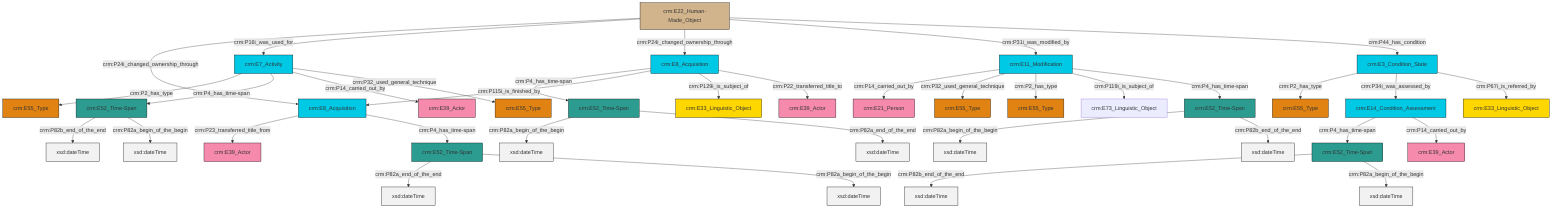 graph TD
classDef Literal fill:#f2f2f2,stroke:#000000;
classDef CRM_Entity fill:#FFFFFF,stroke:#000000;
classDef Temporal_Entity fill:#00C9E6, stroke:#000000;
classDef Type fill:#E18312, stroke:#000000;
classDef Time-Span fill:#2C9C91, stroke:#000000;
classDef Appellation fill:#FFEB7F, stroke:#000000;
classDef Place fill:#008836, stroke:#000000;
classDef Persistent_Item fill:#B266B2, stroke:#000000;
classDef Conceptual_Object fill:#FFD700, stroke:#000000;
classDef Physical_Thing fill:#D2B48C, stroke:#000000;
classDef Actor fill:#f58aad, stroke:#000000;
classDef PC_Classes fill:#4ce600, stroke:#000000;
classDef Multi fill:#cccccc,stroke:#000000;

0["crm:E7_Activity"]:::Temporal_Entity -->|crm:P2_has_type| 1["crm:E55_Type"]:::Type
2["crm:E22_Human-Made_Object"]:::Physical_Thing -->|crm:P24i_changed_ownership_through| 3["crm:E8_Acquisition"]:::Temporal_Entity
4["crm:E8_Acquisition"]:::Temporal_Entity -->|crm:P4_has_time-span| 5["crm:E52_Time-Span"]:::Time-Span
0["crm:E7_Activity"]:::Temporal_Entity -->|crm:P4_has_time-span| 6["crm:E52_Time-Span"]:::Time-Span
4["crm:E8_Acquisition"]:::Temporal_Entity -->|crm:P115i_is_finished_by| 3["crm:E8_Acquisition"]:::Temporal_Entity
2["crm:E22_Human-Made_Object"]:::Physical_Thing -->|crm:P16i_was_used_for| 0["crm:E7_Activity"]:::Temporal_Entity
13["crm:E11_Modification"]:::Temporal_Entity -->|crm:P14_carried_out_by| 14["crm:E21_Person"]:::Actor
6["crm:E52_Time-Span"]:::Time-Span -->|crm:P82b_end_of_the_end| 15[xsd:dateTime]:::Literal
3["crm:E8_Acquisition"]:::Temporal_Entity -->|crm:P23_transferred_title_from| 16["crm:E39_Actor"]:::Actor
6["crm:E52_Time-Span"]:::Time-Span -->|crm:P82a_begin_of_the_begin| 20[xsd:dateTime]:::Literal
3["crm:E8_Acquisition"]:::Temporal_Entity -->|crm:P4_has_time-span| 22["crm:E52_Time-Span"]:::Time-Span
4["crm:E8_Acquisition"]:::Temporal_Entity -->|crm:P129i_is_subject_of| 7["crm:E33_Linguistic_Object"]:::Conceptual_Object
23["crm:E14_Condition_Assessment"]:::Temporal_Entity -->|crm:P4_has_time-span| 24["crm:E52_Time-Span"]:::Time-Span
13["crm:E11_Modification"]:::Temporal_Entity -->|crm:P32_used_general_technique| 25["crm:E55_Type"]:::Type
13["crm:E11_Modification"]:::Temporal_Entity -->|crm:P2_has_type| 9["crm:E55_Type"]:::Type
0["crm:E7_Activity"]:::Temporal_Entity -->|crm:P14_carried_out_by| 31["crm:E39_Actor"]:::Actor
2["crm:E22_Human-Made_Object"]:::Physical_Thing -->|crm:P24i_changed_ownership_through| 4["crm:E8_Acquisition"]:::Temporal_Entity
23["crm:E14_Condition_Assessment"]:::Temporal_Entity -->|crm:P14_carried_out_by| 32["crm:E39_Actor"]:::Actor
27["crm:E3_Condition_State"]:::Temporal_Entity -->|crm:P2_has_type| 11["crm:E55_Type"]:::Type
2["crm:E22_Human-Made_Object"]:::Physical_Thing -->|crm:P31i_was_modified_by| 13["crm:E11_Modification"]:::Temporal_Entity
27["crm:E3_Condition_State"]:::Temporal_Entity -->|crm:P34i_was_assessed_by| 23["crm:E14_Condition_Assessment"]:::Temporal_Entity
22["crm:E52_Time-Span"]:::Time-Span -->|crm:P82a_end_of_the_end| 37[xsd:dateTime]:::Literal
4["crm:E8_Acquisition"]:::Temporal_Entity -->|crm:P22_transferred_title_to| 41["crm:E39_Actor"]:::Actor
43["crm:E52_Time-Span"]:::Time-Span -->|crm:P82a_begin_of_the_begin| 44[xsd:dateTime]:::Literal
5["crm:E52_Time-Span"]:::Time-Span -->|crm:P82a_begin_of_the_begin| 46[xsd:dateTime]:::Literal
2["crm:E22_Human-Made_Object"]:::Physical_Thing -->|crm:P44_has_condition| 27["crm:E3_Condition_State"]:::Temporal_Entity
22["crm:E52_Time-Span"]:::Time-Span -->|crm:P82a_begin_of_the_begin| 47[xsd:dateTime]:::Literal
0["crm:E7_Activity"]:::Temporal_Entity -->|crm:P32_used_general_technique| 39["crm:E55_Type"]:::Type
24["crm:E52_Time-Span"]:::Time-Span -->|crm:P82b_end_of_the_end| 48[xsd:dateTime]:::Literal
5["crm:E52_Time-Span"]:::Time-Span -->|crm:P82a_end_of_the_end| 49[xsd:dateTime]:::Literal
43["crm:E52_Time-Span"]:::Time-Span -->|crm:P82b_end_of_the_end| 51[xsd:dateTime]:::Literal
24["crm:E52_Time-Span"]:::Time-Span -->|crm:P82a_begin_of_the_begin| 56[xsd:dateTime]:::Literal
13["crm:E11_Modification"]:::Temporal_Entity -->|crm:P119i_is_subject_of| 34["crm:E73_Linguistic_Object"]:::Default
27["crm:E3_Condition_State"]:::Temporal_Entity -->|crm:P67i_is_referred_by| 18["crm:E33_Linguistic_Object"]:::Conceptual_Object
13["crm:E11_Modification"]:::Temporal_Entity -->|crm:P4_has_time-span| 43["crm:E52_Time-Span"]:::Time-Span